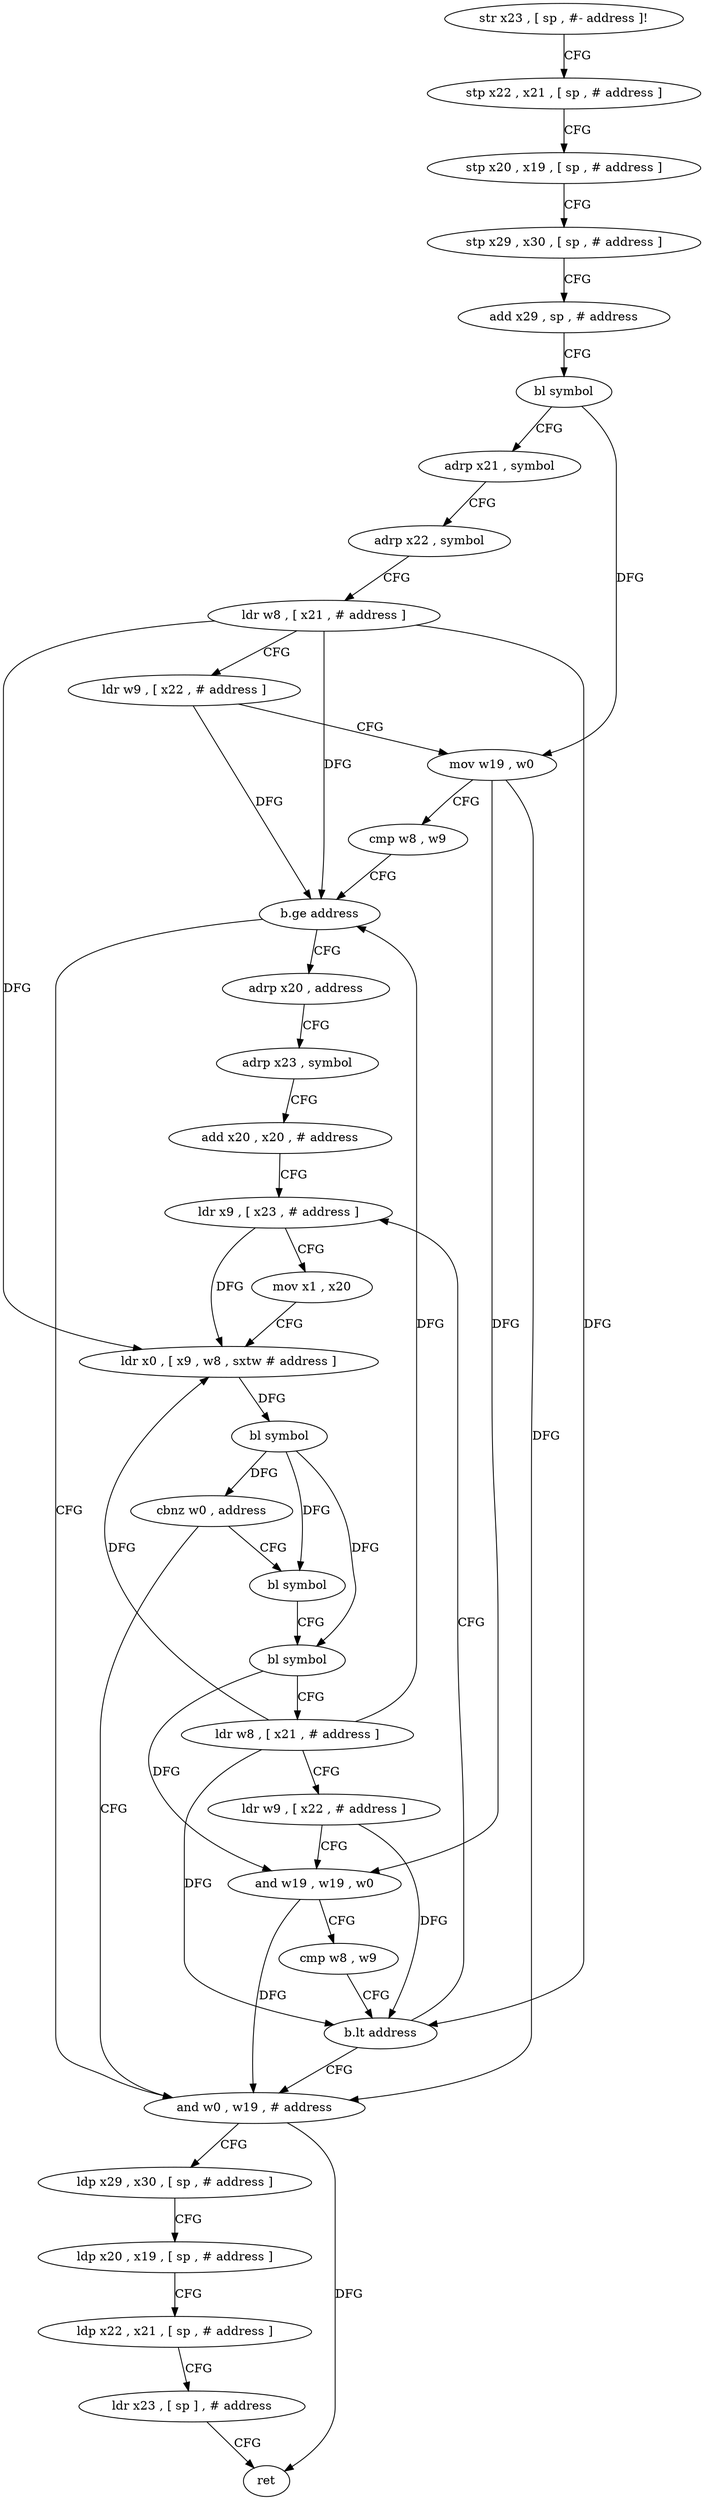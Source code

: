 digraph "func" {
"4205184" [label = "str x23 , [ sp , #- address ]!" ]
"4205188" [label = "stp x22 , x21 , [ sp , # address ]" ]
"4205192" [label = "stp x20 , x19 , [ sp , # address ]" ]
"4205196" [label = "stp x29 , x30 , [ sp , # address ]" ]
"4205200" [label = "add x29 , sp , # address" ]
"4205204" [label = "bl symbol" ]
"4205208" [label = "adrp x21 , symbol" ]
"4205212" [label = "adrp x22 , symbol" ]
"4205216" [label = "ldr w8 , [ x21 , # address ]" ]
"4205220" [label = "ldr w9 , [ x22 , # address ]" ]
"4205224" [label = "mov w19 , w0" ]
"4205228" [label = "cmp w8 , w9" ]
"4205232" [label = "b.ge address" ]
"4205296" [label = "and w0 , w19 , # address" ]
"4205236" [label = "adrp x20 , address" ]
"4205300" [label = "ldp x29 , x30 , [ sp , # address ]" ]
"4205304" [label = "ldp x20 , x19 , [ sp , # address ]" ]
"4205308" [label = "ldp x22 , x21 , [ sp , # address ]" ]
"4205312" [label = "ldr x23 , [ sp ] , # address" ]
"4205316" [label = "ret" ]
"4205240" [label = "adrp x23 , symbol" ]
"4205244" [label = "add x20 , x20 , # address" ]
"4205248" [label = "ldr x9 , [ x23 , # address ]" ]
"4205268" [label = "bl symbol" ]
"4205272" [label = "bl symbol" ]
"4205276" [label = "ldr w8 , [ x21 , # address ]" ]
"4205280" [label = "ldr w9 , [ x22 , # address ]" ]
"4205284" [label = "and w19 , w19 , w0" ]
"4205288" [label = "cmp w8 , w9" ]
"4205292" [label = "b.lt address" ]
"4205252" [label = "mov x1 , x20" ]
"4205256" [label = "ldr x0 , [ x9 , w8 , sxtw # address ]" ]
"4205260" [label = "bl symbol" ]
"4205264" [label = "cbnz w0 , address" ]
"4205184" -> "4205188" [ label = "CFG" ]
"4205188" -> "4205192" [ label = "CFG" ]
"4205192" -> "4205196" [ label = "CFG" ]
"4205196" -> "4205200" [ label = "CFG" ]
"4205200" -> "4205204" [ label = "CFG" ]
"4205204" -> "4205208" [ label = "CFG" ]
"4205204" -> "4205224" [ label = "DFG" ]
"4205208" -> "4205212" [ label = "CFG" ]
"4205212" -> "4205216" [ label = "CFG" ]
"4205216" -> "4205220" [ label = "CFG" ]
"4205216" -> "4205232" [ label = "DFG" ]
"4205216" -> "4205256" [ label = "DFG" ]
"4205216" -> "4205292" [ label = "DFG" ]
"4205220" -> "4205224" [ label = "CFG" ]
"4205220" -> "4205232" [ label = "DFG" ]
"4205224" -> "4205228" [ label = "CFG" ]
"4205224" -> "4205296" [ label = "DFG" ]
"4205224" -> "4205284" [ label = "DFG" ]
"4205228" -> "4205232" [ label = "CFG" ]
"4205232" -> "4205296" [ label = "CFG" ]
"4205232" -> "4205236" [ label = "CFG" ]
"4205296" -> "4205300" [ label = "CFG" ]
"4205296" -> "4205316" [ label = "DFG" ]
"4205236" -> "4205240" [ label = "CFG" ]
"4205300" -> "4205304" [ label = "CFG" ]
"4205304" -> "4205308" [ label = "CFG" ]
"4205308" -> "4205312" [ label = "CFG" ]
"4205312" -> "4205316" [ label = "CFG" ]
"4205240" -> "4205244" [ label = "CFG" ]
"4205244" -> "4205248" [ label = "CFG" ]
"4205248" -> "4205252" [ label = "CFG" ]
"4205248" -> "4205256" [ label = "DFG" ]
"4205268" -> "4205272" [ label = "CFG" ]
"4205272" -> "4205276" [ label = "CFG" ]
"4205272" -> "4205284" [ label = "DFG" ]
"4205276" -> "4205280" [ label = "CFG" ]
"4205276" -> "4205256" [ label = "DFG" ]
"4205276" -> "4205232" [ label = "DFG" ]
"4205276" -> "4205292" [ label = "DFG" ]
"4205280" -> "4205284" [ label = "CFG" ]
"4205280" -> "4205292" [ label = "DFG" ]
"4205284" -> "4205288" [ label = "CFG" ]
"4205284" -> "4205296" [ label = "DFG" ]
"4205288" -> "4205292" [ label = "CFG" ]
"4205292" -> "4205248" [ label = "CFG" ]
"4205292" -> "4205296" [ label = "CFG" ]
"4205252" -> "4205256" [ label = "CFG" ]
"4205256" -> "4205260" [ label = "DFG" ]
"4205260" -> "4205264" [ label = "DFG" ]
"4205260" -> "4205268" [ label = "DFG" ]
"4205260" -> "4205272" [ label = "DFG" ]
"4205264" -> "4205296" [ label = "CFG" ]
"4205264" -> "4205268" [ label = "CFG" ]
}
